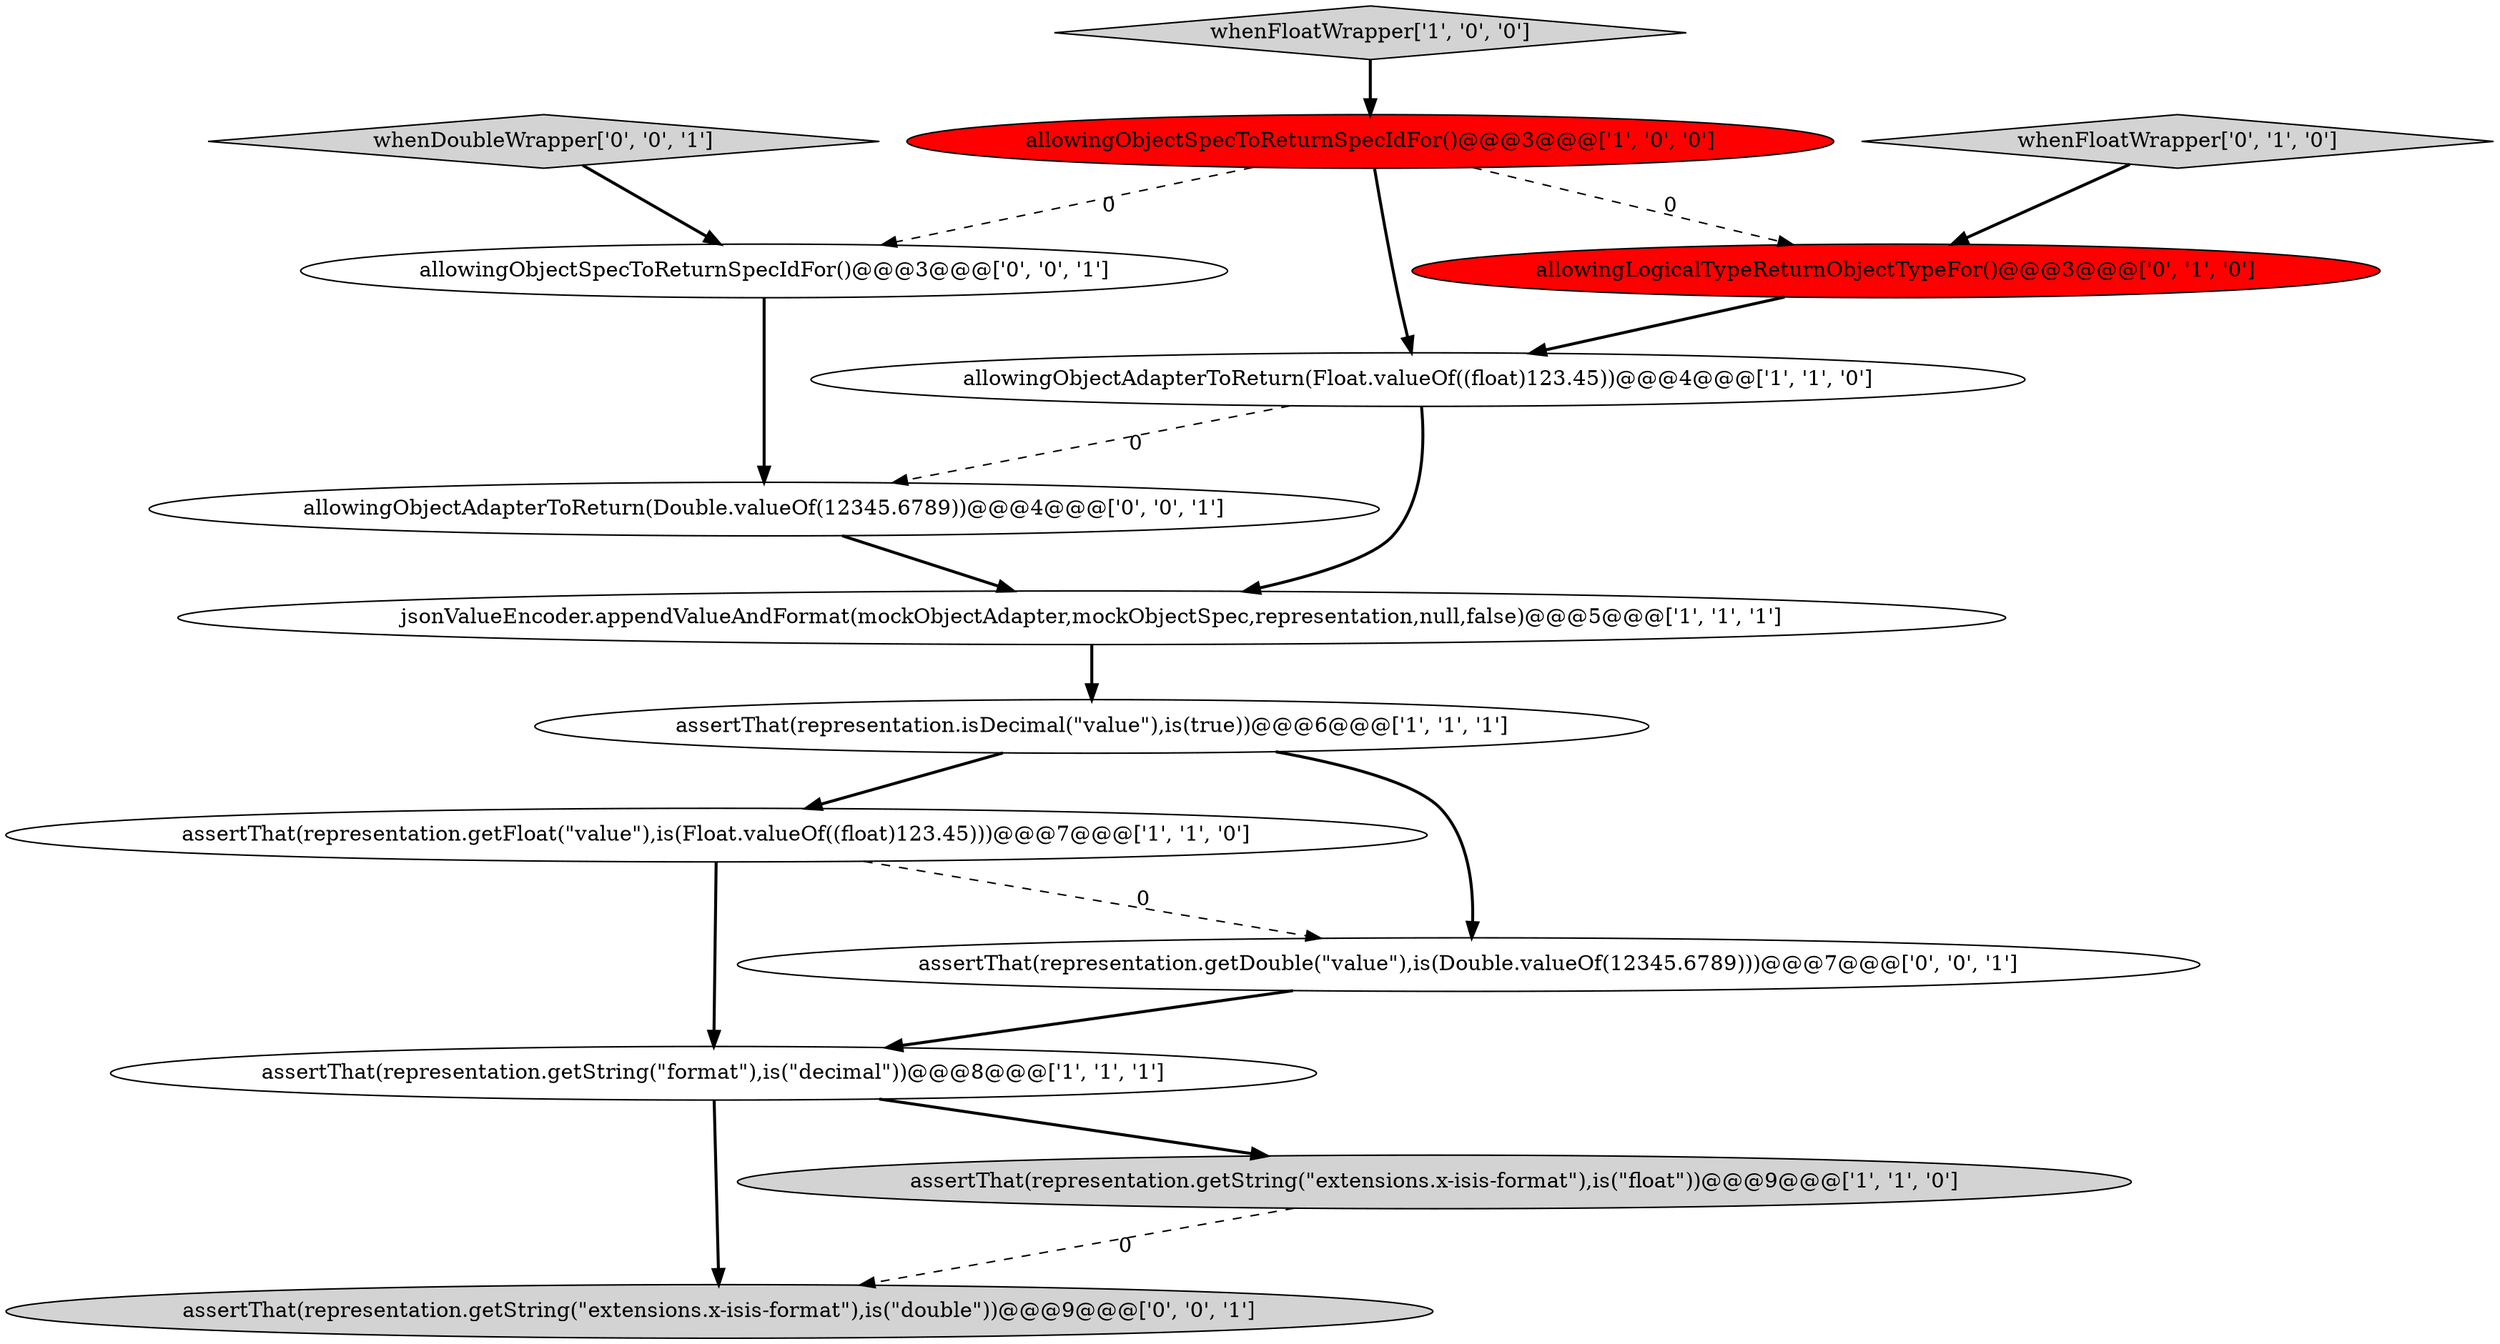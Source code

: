digraph {
13 [style = filled, label = "allowingObjectAdapterToReturn(Double.valueOf(12345.6789))@@@4@@@['0', '0', '1']", fillcolor = white, shape = ellipse image = "AAA0AAABBB3BBB"];
9 [style = filled, label = "whenFloatWrapper['0', '1', '0']", fillcolor = lightgray, shape = diamond image = "AAA0AAABBB2BBB"];
3 [style = filled, label = "assertThat(representation.getFloat(\"value\"),is(Float.valueOf((float)123.45)))@@@7@@@['1', '1', '0']", fillcolor = white, shape = ellipse image = "AAA0AAABBB1BBB"];
11 [style = filled, label = "allowingObjectSpecToReturnSpecIdFor()@@@3@@@['0', '0', '1']", fillcolor = white, shape = ellipse image = "AAA0AAABBB3BBB"];
5 [style = filled, label = "allowingObjectSpecToReturnSpecIdFor()@@@3@@@['1', '0', '0']", fillcolor = red, shape = ellipse image = "AAA1AAABBB1BBB"];
0 [style = filled, label = "assertThat(representation.isDecimal(\"value\"),is(true))@@@6@@@['1', '1', '1']", fillcolor = white, shape = ellipse image = "AAA0AAABBB1BBB"];
2 [style = filled, label = "jsonValueEncoder.appendValueAndFormat(mockObjectAdapter,mockObjectSpec,representation,null,false)@@@5@@@['1', '1', '1']", fillcolor = white, shape = ellipse image = "AAA0AAABBB1BBB"];
12 [style = filled, label = "assertThat(representation.getDouble(\"value\"),is(Double.valueOf(12345.6789)))@@@7@@@['0', '0', '1']", fillcolor = white, shape = ellipse image = "AAA0AAABBB3BBB"];
8 [style = filled, label = "allowingLogicalTypeReturnObjectTypeFor()@@@3@@@['0', '1', '0']", fillcolor = red, shape = ellipse image = "AAA1AAABBB2BBB"];
1 [style = filled, label = "whenFloatWrapper['1', '0', '0']", fillcolor = lightgray, shape = diamond image = "AAA0AAABBB1BBB"];
6 [style = filled, label = "assertThat(representation.getString(\"format\"),is(\"decimal\"))@@@8@@@['1', '1', '1']", fillcolor = white, shape = ellipse image = "AAA0AAABBB1BBB"];
4 [style = filled, label = "assertThat(representation.getString(\"extensions.x-isis-format\"),is(\"float\"))@@@9@@@['1', '1', '0']", fillcolor = lightgray, shape = ellipse image = "AAA0AAABBB1BBB"];
10 [style = filled, label = "whenDoubleWrapper['0', '0', '1']", fillcolor = lightgray, shape = diamond image = "AAA0AAABBB3BBB"];
7 [style = filled, label = "allowingObjectAdapterToReturn(Float.valueOf((float)123.45))@@@4@@@['1', '1', '0']", fillcolor = white, shape = ellipse image = "AAA0AAABBB1BBB"];
14 [style = filled, label = "assertThat(representation.getString(\"extensions.x-isis-format\"),is(\"double\"))@@@9@@@['0', '0', '1']", fillcolor = lightgray, shape = ellipse image = "AAA0AAABBB3BBB"];
1->5 [style = bold, label=""];
0->3 [style = bold, label=""];
6->14 [style = bold, label=""];
5->7 [style = bold, label=""];
6->4 [style = bold, label=""];
3->6 [style = bold, label=""];
5->8 [style = dashed, label="0"];
4->14 [style = dashed, label="0"];
2->0 [style = bold, label=""];
0->12 [style = bold, label=""];
3->12 [style = dashed, label="0"];
5->11 [style = dashed, label="0"];
9->8 [style = bold, label=""];
12->6 [style = bold, label=""];
7->2 [style = bold, label=""];
11->13 [style = bold, label=""];
8->7 [style = bold, label=""];
7->13 [style = dashed, label="0"];
13->2 [style = bold, label=""];
10->11 [style = bold, label=""];
}
